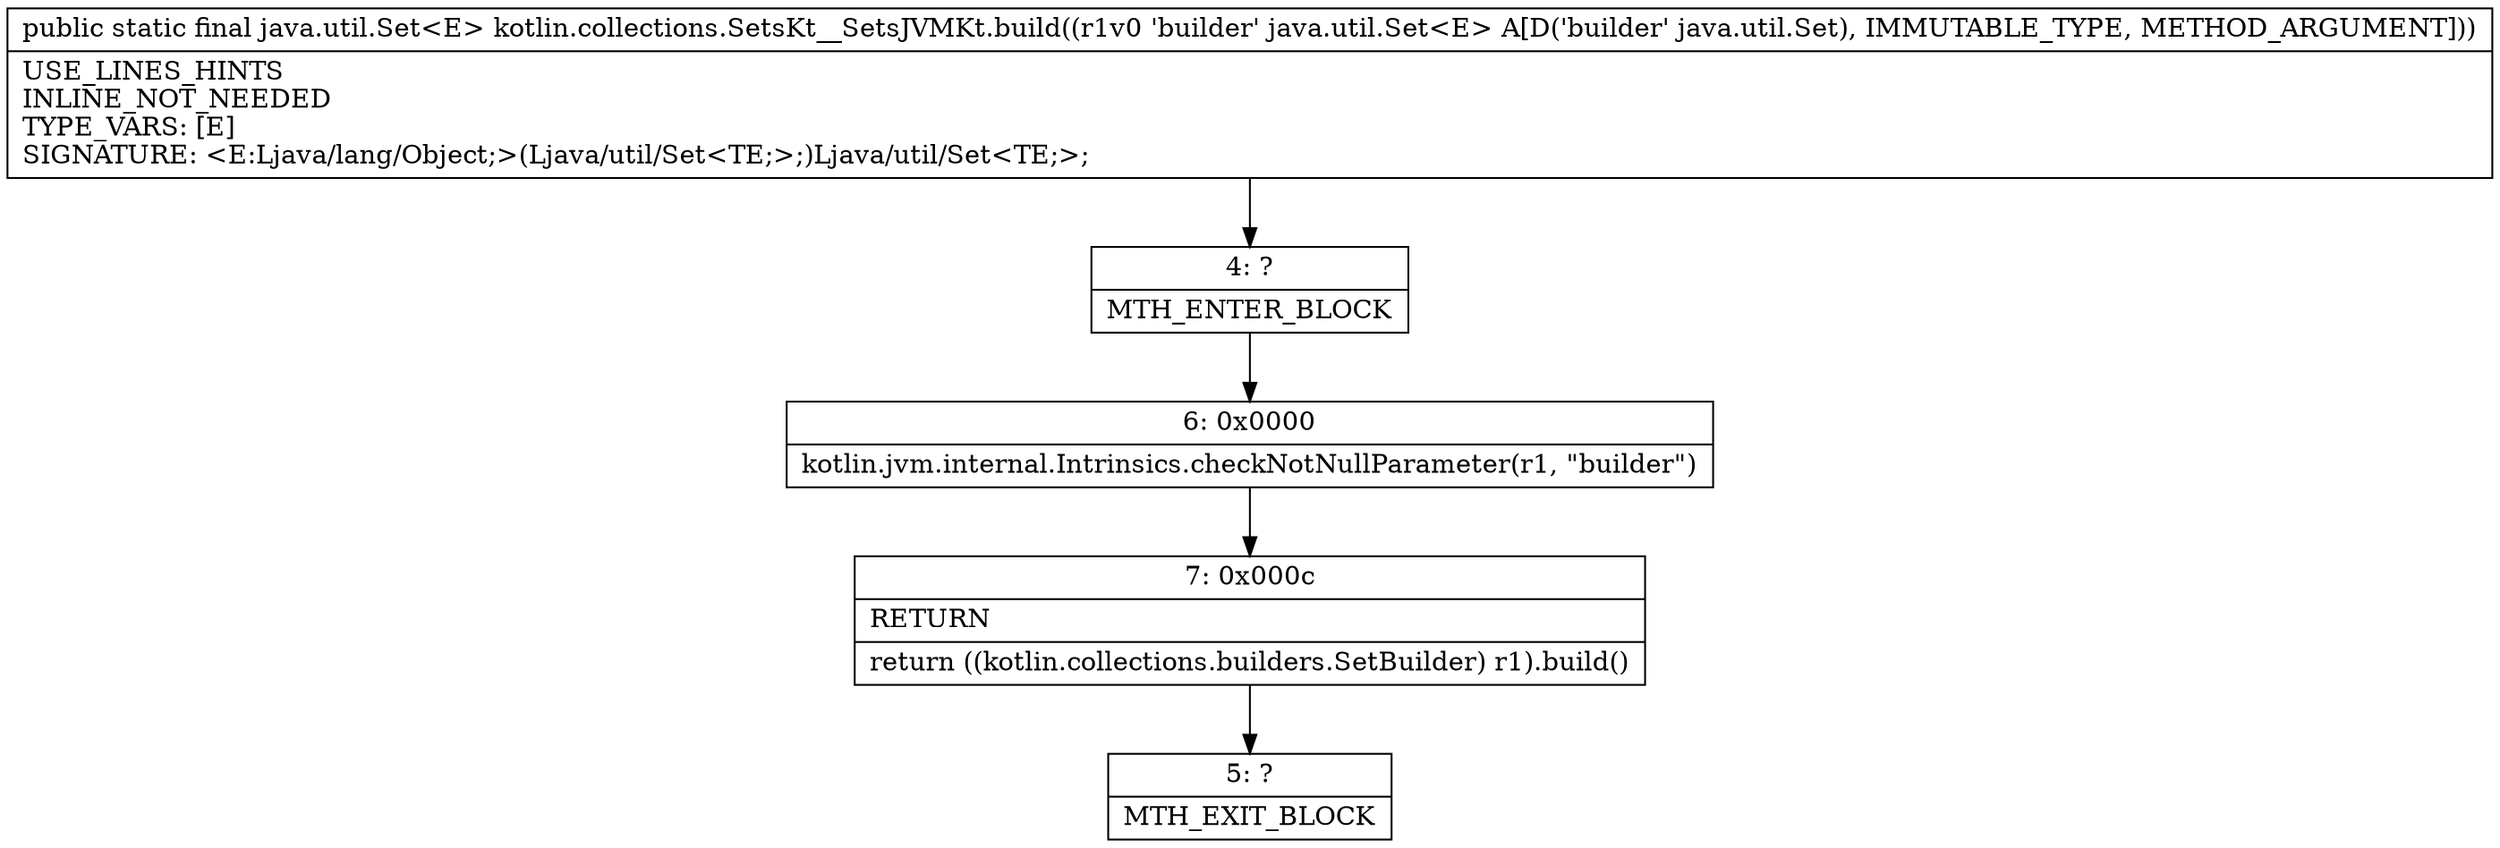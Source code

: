 digraph "CFG forkotlin.collections.SetsKt__SetsJVMKt.build(Ljava\/util\/Set;)Ljava\/util\/Set;" {
Node_4 [shape=record,label="{4\:\ ?|MTH_ENTER_BLOCK\l}"];
Node_6 [shape=record,label="{6\:\ 0x0000|kotlin.jvm.internal.Intrinsics.checkNotNullParameter(r1, \"builder\")\l}"];
Node_7 [shape=record,label="{7\:\ 0x000c|RETURN\l|return ((kotlin.collections.builders.SetBuilder) r1).build()\l}"];
Node_5 [shape=record,label="{5\:\ ?|MTH_EXIT_BLOCK\l}"];
MethodNode[shape=record,label="{public static final java.util.Set\<E\> kotlin.collections.SetsKt__SetsJVMKt.build((r1v0 'builder' java.util.Set\<E\> A[D('builder' java.util.Set), IMMUTABLE_TYPE, METHOD_ARGUMENT]))  | USE_LINES_HINTS\lINLINE_NOT_NEEDED\lTYPE_VARS: [E]\lSIGNATURE: \<E:Ljava\/lang\/Object;\>(Ljava\/util\/Set\<TE;\>;)Ljava\/util\/Set\<TE;\>;\l}"];
MethodNode -> Node_4;Node_4 -> Node_6;
Node_6 -> Node_7;
Node_7 -> Node_5;
}

